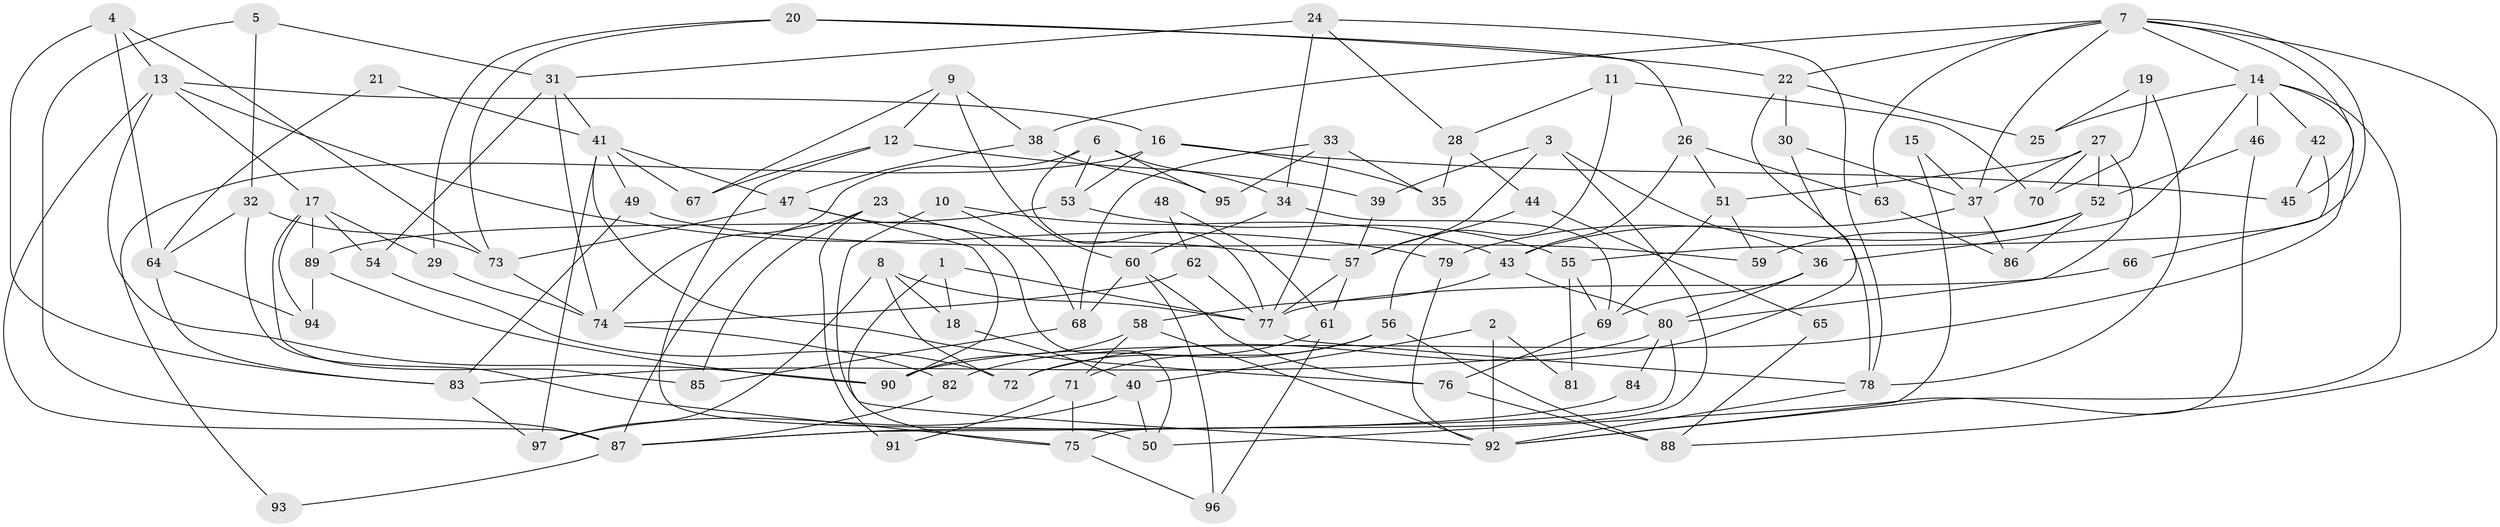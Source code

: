 // coarse degree distribution, {4: 0.18032786885245902, 8: 0.08196721311475409, 3: 0.16393442622950818, 5: 0.14754098360655737, 6: 0.19672131147540983, 7: 0.11475409836065574, 2: 0.08196721311475409, 9: 0.03278688524590164}
// Generated by graph-tools (version 1.1) at 2025/41/03/06/25 10:41:59]
// undirected, 97 vertices, 194 edges
graph export_dot {
graph [start="1"]
  node [color=gray90,style=filled];
  1;
  2;
  3;
  4;
  5;
  6;
  7;
  8;
  9;
  10;
  11;
  12;
  13;
  14;
  15;
  16;
  17;
  18;
  19;
  20;
  21;
  22;
  23;
  24;
  25;
  26;
  27;
  28;
  29;
  30;
  31;
  32;
  33;
  34;
  35;
  36;
  37;
  38;
  39;
  40;
  41;
  42;
  43;
  44;
  45;
  46;
  47;
  48;
  49;
  50;
  51;
  52;
  53;
  54;
  55;
  56;
  57;
  58;
  59;
  60;
  61;
  62;
  63;
  64;
  65;
  66;
  67;
  68;
  69;
  70;
  71;
  72;
  73;
  74;
  75;
  76;
  77;
  78;
  79;
  80;
  81;
  82;
  83;
  84;
  85;
  86;
  87;
  88;
  89;
  90;
  91;
  92;
  93;
  94;
  95;
  96;
  97;
  1 -- 77;
  1 -- 75;
  1 -- 18;
  2 -- 40;
  2 -- 92;
  2 -- 81;
  3 -- 75;
  3 -- 39;
  3 -- 36;
  3 -- 57;
  4 -- 83;
  4 -- 13;
  4 -- 64;
  4 -- 73;
  5 -- 87;
  5 -- 31;
  5 -- 32;
  6 -- 74;
  6 -- 77;
  6 -- 34;
  6 -- 53;
  6 -- 95;
  7 -- 37;
  7 -- 55;
  7 -- 14;
  7 -- 22;
  7 -- 38;
  7 -- 45;
  7 -- 63;
  7 -- 88;
  8 -- 97;
  8 -- 18;
  8 -- 72;
  8 -- 77;
  9 -- 12;
  9 -- 38;
  9 -- 60;
  9 -- 67;
  10 -- 68;
  10 -- 43;
  10 -- 92;
  11 -- 56;
  11 -- 28;
  11 -- 70;
  12 -- 67;
  12 -- 50;
  12 -- 39;
  13 -- 90;
  13 -- 79;
  13 -- 16;
  13 -- 17;
  13 -- 87;
  14 -- 36;
  14 -- 25;
  14 -- 42;
  14 -- 46;
  14 -- 90;
  14 -- 92;
  15 -- 92;
  15 -- 37;
  16 -- 53;
  16 -- 35;
  16 -- 45;
  16 -- 93;
  17 -- 54;
  17 -- 29;
  17 -- 85;
  17 -- 89;
  17 -- 94;
  18 -- 40;
  19 -- 25;
  19 -- 70;
  19 -- 78;
  20 -- 22;
  20 -- 73;
  20 -- 26;
  20 -- 29;
  21 -- 64;
  21 -- 41;
  22 -- 78;
  22 -- 25;
  22 -- 30;
  23 -- 85;
  23 -- 57;
  23 -- 87;
  23 -- 91;
  24 -- 78;
  24 -- 34;
  24 -- 28;
  24 -- 31;
  26 -- 51;
  26 -- 43;
  26 -- 63;
  27 -- 80;
  27 -- 51;
  27 -- 37;
  27 -- 52;
  27 -- 70;
  28 -- 35;
  28 -- 44;
  29 -- 74;
  30 -- 37;
  30 -- 72;
  31 -- 74;
  31 -- 41;
  31 -- 54;
  32 -- 64;
  32 -- 73;
  32 -- 75;
  33 -- 95;
  33 -- 77;
  33 -- 35;
  33 -- 68;
  34 -- 69;
  34 -- 60;
  36 -- 80;
  36 -- 69;
  37 -- 43;
  37 -- 86;
  38 -- 47;
  38 -- 95;
  39 -- 57;
  40 -- 50;
  40 -- 97;
  41 -- 47;
  41 -- 49;
  41 -- 67;
  41 -- 76;
  41 -- 97;
  42 -- 45;
  42 -- 66;
  43 -- 58;
  43 -- 80;
  44 -- 57;
  44 -- 65;
  46 -- 52;
  46 -- 50;
  47 -- 90;
  47 -- 73;
  47 -- 50;
  48 -- 61;
  48 -- 62;
  49 -- 83;
  49 -- 59;
  51 -- 69;
  51 -- 59;
  52 -- 86;
  52 -- 59;
  52 -- 79;
  53 -- 89;
  53 -- 55;
  54 -- 72;
  55 -- 69;
  55 -- 81;
  56 -- 82;
  56 -- 88;
  56 -- 71;
  57 -- 77;
  57 -- 61;
  58 -- 92;
  58 -- 71;
  58 -- 90;
  60 -- 68;
  60 -- 76;
  60 -- 96;
  61 -- 72;
  61 -- 96;
  62 -- 77;
  62 -- 74;
  63 -- 86;
  64 -- 94;
  64 -- 83;
  65 -- 88;
  66 -- 77;
  68 -- 85;
  69 -- 76;
  71 -- 75;
  71 -- 91;
  73 -- 74;
  74 -- 82;
  75 -- 96;
  76 -- 88;
  77 -- 78;
  78 -- 92;
  79 -- 92;
  80 -- 87;
  80 -- 83;
  80 -- 84;
  82 -- 87;
  83 -- 97;
  84 -- 87;
  87 -- 93;
  89 -- 90;
  89 -- 94;
}
